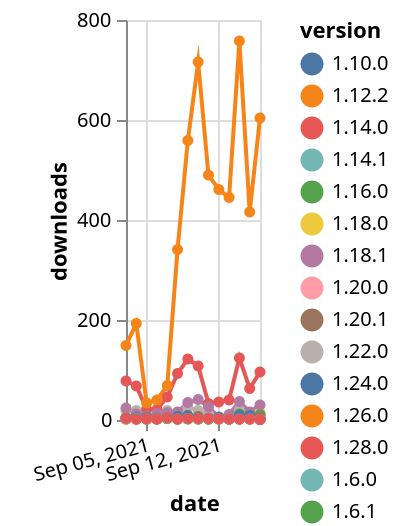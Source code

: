 {"$schema": "https://vega.github.io/schema/vega-lite/v5.json", "description": "A simple bar chart with embedded data.", "data": {"values": [{"date": "2021-09-03", "total": 2585, "delta": 2, "version": "1.6.0"}, {"date": "2021-09-04", "total": 2587, "delta": 2, "version": "1.6.0"}, {"date": "2021-09-05", "total": 2589, "delta": 2, "version": "1.6.0"}, {"date": "2021-09-06", "total": 2591, "delta": 2, "version": "1.6.0"}, {"date": "2021-09-07", "total": 2594, "delta": 3, "version": "1.6.0"}, {"date": "2021-09-08", "total": 2596, "delta": 2, "version": "1.6.0"}, {"date": "2021-09-09", "total": 2598, "delta": 2, "version": "1.6.0"}, {"date": "2021-09-10", "total": 2600, "delta": 2, "version": "1.6.0"}, {"date": "2021-09-11", "total": 2602, "delta": 2, "version": "1.6.0"}, {"date": "2021-09-12", "total": 2604, "delta": 2, "version": "1.6.0"}, {"date": "2021-09-13", "total": 2606, "delta": 2, "version": "1.6.0"}, {"date": "2021-09-14", "total": 2608, "delta": 2, "version": "1.6.0"}, {"date": "2021-09-15", "total": 2610, "delta": 2, "version": "1.6.0"}, {"date": "2021-09-16", "total": 2611, "delta": 1, "version": "1.6.0"}, {"date": "2021-09-03", "total": 5917, "delta": 2, "version": "1.18.0"}, {"date": "2021-09-04", "total": 5919, "delta": 2, "version": "1.18.0"}, {"date": "2021-09-05", "total": 5921, "delta": 2, "version": "1.18.0"}, {"date": "2021-09-06", "total": 5923, "delta": 2, "version": "1.18.0"}, {"date": "2021-09-07", "total": 5926, "delta": 3, "version": "1.18.0"}, {"date": "2021-09-08", "total": 5928, "delta": 2, "version": "1.18.0"}, {"date": "2021-09-09", "total": 5931, "delta": 3, "version": "1.18.0"}, {"date": "2021-09-10", "total": 5933, "delta": 2, "version": "1.18.0"}, {"date": "2021-09-11", "total": 5935, "delta": 2, "version": "1.18.0"}, {"date": "2021-09-12", "total": 5937, "delta": 2, "version": "1.18.0"}, {"date": "2021-09-13", "total": 5939, "delta": 2, "version": "1.18.0"}, {"date": "2021-09-14", "total": 5941, "delta": 2, "version": "1.18.0"}, {"date": "2021-09-15", "total": 5943, "delta": 2, "version": "1.18.0"}, {"date": "2021-09-16", "total": 5944, "delta": 1, "version": "1.18.0"}, {"date": "2021-09-03", "total": 2875, "delta": 2, "version": "1.6.1"}, {"date": "2021-09-04", "total": 2877, "delta": 2, "version": "1.6.1"}, {"date": "2021-09-05", "total": 2879, "delta": 2, "version": "1.6.1"}, {"date": "2021-09-06", "total": 2881, "delta": 2, "version": "1.6.1"}, {"date": "2021-09-07", "total": 2884, "delta": 3, "version": "1.6.1"}, {"date": "2021-09-08", "total": 2886, "delta": 2, "version": "1.6.1"}, {"date": "2021-09-09", "total": 2888, "delta": 2, "version": "1.6.1"}, {"date": "2021-09-10", "total": 2890, "delta": 2, "version": "1.6.1"}, {"date": "2021-09-11", "total": 2892, "delta": 2, "version": "1.6.1"}, {"date": "2021-09-12", "total": 2894, "delta": 2, "version": "1.6.1"}, {"date": "2021-09-13", "total": 2896, "delta": 2, "version": "1.6.1"}, {"date": "2021-09-14", "total": 2898, "delta": 2, "version": "1.6.1"}, {"date": "2021-09-15", "total": 2900, "delta": 2, "version": "1.6.1"}, {"date": "2021-09-16", "total": 2901, "delta": 1, "version": "1.6.1"}, {"date": "2021-09-03", "total": 30998, "delta": 20, "version": "1.22.0"}, {"date": "2021-09-04", "total": 31017, "delta": 19, "version": "1.22.0"}, {"date": "2021-09-05", "total": 31021, "delta": 4, "version": "1.22.0"}, {"date": "2021-09-06", "total": 31029, "delta": 8, "version": "1.22.0"}, {"date": "2021-09-07", "total": 31048, "delta": 19, "version": "1.22.0"}, {"date": "2021-09-08", "total": 31057, "delta": 9, "version": "1.22.0"}, {"date": "2021-09-09", "total": 31082, "delta": 25, "version": "1.22.0"}, {"date": "2021-09-10", "total": 31101, "delta": 19, "version": "1.22.0"}, {"date": "2021-09-11", "total": 31112, "delta": 11, "version": "1.22.0"}, {"date": "2021-09-12", "total": 31118, "delta": 6, "version": "1.22.0"}, {"date": "2021-09-13", "total": 31124, "delta": 6, "version": "1.22.0"}, {"date": "2021-09-14", "total": 31144, "delta": 20, "version": "1.22.0"}, {"date": "2021-09-15", "total": 31152, "delta": 8, "version": "1.22.0"}, {"date": "2021-09-16", "total": 31163, "delta": 11, "version": "1.22.0"}, {"date": "2021-09-03", "total": 4180, "delta": 78, "version": "1.28.0"}, {"date": "2021-09-04", "total": 4248, "delta": 68, "version": "1.28.0"}, {"date": "2021-09-05", "total": 4269, "delta": 21, "version": "1.28.0"}, {"date": "2021-09-06", "total": 4290, "delta": 21, "version": "1.28.0"}, {"date": "2021-09-07", "total": 4336, "delta": 46, "version": "1.28.0"}, {"date": "2021-09-08", "total": 4429, "delta": 93, "version": "1.28.0"}, {"date": "2021-09-09", "total": 4551, "delta": 122, "version": "1.28.0"}, {"date": "2021-09-10", "total": 4659, "delta": 108, "version": "1.28.0"}, {"date": "2021-09-11", "total": 4692, "delta": 33, "version": "1.28.0"}, {"date": "2021-09-12", "total": 4728, "delta": 36, "version": "1.28.0"}, {"date": "2021-09-13", "total": 4768, "delta": 40, "version": "1.28.0"}, {"date": "2021-09-14", "total": 4892, "delta": 124, "version": "1.28.0"}, {"date": "2021-09-15", "total": 4955, "delta": 63, "version": "1.28.0"}, {"date": "2021-09-16", "total": 5051, "delta": 96, "version": "1.28.0"}, {"date": "2021-09-03", "total": 24436, "delta": 4, "version": "1.10.0"}, {"date": "2021-09-04", "total": 24439, "delta": 3, "version": "1.10.0"}, {"date": "2021-09-05", "total": 24441, "delta": 2, "version": "1.10.0"}, {"date": "2021-09-06", "total": 24443, "delta": 2, "version": "1.10.0"}, {"date": "2021-09-07", "total": 24449, "delta": 6, "version": "1.10.0"}, {"date": "2021-09-08", "total": 24452, "delta": 3, "version": "1.10.0"}, {"date": "2021-09-09", "total": 24459, "delta": 7, "version": "1.10.0"}, {"date": "2021-09-10", "total": 24465, "delta": 6, "version": "1.10.0"}, {"date": "2021-09-11", "total": 24468, "delta": 3, "version": "1.10.0"}, {"date": "2021-09-12", "total": 24473, "delta": 5, "version": "1.10.0"}, {"date": "2021-09-13", "total": 24475, "delta": 2, "version": "1.10.0"}, {"date": "2021-09-14", "total": 24477, "delta": 2, "version": "1.10.0"}, {"date": "2021-09-15", "total": 24481, "delta": 4, "version": "1.10.0"}, {"date": "2021-09-16", "total": 24482, "delta": 1, "version": "1.10.0"}, {"date": "2021-09-03", "total": 28755, "delta": 149, "version": "1.26.0"}, {"date": "2021-09-04", "total": 28948, "delta": 193, "version": "1.26.0"}, {"date": "2021-09-05", "total": 28982, "delta": 34, "version": "1.26.0"}, {"date": "2021-09-06", "total": 29022, "delta": 40, "version": "1.26.0"}, {"date": "2021-09-07", "total": 29091, "delta": 69, "version": "1.26.0"}, {"date": "2021-09-08", "total": 29432, "delta": 341, "version": "1.26.0"}, {"date": "2021-09-09", "total": 29991, "delta": 559, "version": "1.26.0"}, {"date": "2021-09-10", "total": 30707, "delta": 716, "version": "1.26.0"}, {"date": "2021-09-11", "total": 31197, "delta": 490, "version": "1.26.0"}, {"date": "2021-09-12", "total": 31658, "delta": 461, "version": "1.26.0"}, {"date": "2021-09-13", "total": 32103, "delta": 445, "version": "1.26.0"}, {"date": "2021-09-14", "total": 32861, "delta": 758, "version": "1.26.0"}, {"date": "2021-09-15", "total": 33277, "delta": 416, "version": "1.26.0"}, {"date": "2021-09-16", "total": 33881, "delta": 604, "version": "1.26.0"}, {"date": "2021-09-03", "total": 11510, "delta": 6, "version": "1.6.3"}, {"date": "2021-09-04", "total": 11515, "delta": 5, "version": "1.6.3"}, {"date": "2021-09-05", "total": 11518, "delta": 3, "version": "1.6.3"}, {"date": "2021-09-06", "total": 11520, "delta": 2, "version": "1.6.3"}, {"date": "2021-09-07", "total": 11527, "delta": 7, "version": "1.6.3"}, {"date": "2021-09-08", "total": 11530, "delta": 3, "version": "1.6.3"}, {"date": "2021-09-09", "total": 11538, "delta": 8, "version": "1.6.3"}, {"date": "2021-09-10", "total": 11544, "delta": 6, "version": "1.6.3"}, {"date": "2021-09-11", "total": 11547, "delta": 3, "version": "1.6.3"}, {"date": "2021-09-12", "total": 11550, "delta": 3, "version": "1.6.3"}, {"date": "2021-09-13", "total": 11554, "delta": 4, "version": "1.6.3"}, {"date": "2021-09-14", "total": 11559, "delta": 5, "version": "1.6.3"}, {"date": "2021-09-15", "total": 11569, "delta": 10, "version": "1.6.3"}, {"date": "2021-09-16", "total": 11584, "delta": 15, "version": "1.6.3"}, {"date": "2021-09-03", "total": 1645, "delta": 2, "version": "1.20.0"}, {"date": "2021-09-04", "total": 1647, "delta": 2, "version": "1.20.0"}, {"date": "2021-09-05", "total": 1649, "delta": 2, "version": "1.20.0"}, {"date": "2021-09-06", "total": 1651, "delta": 2, "version": "1.20.0"}, {"date": "2021-09-07", "total": 1654, "delta": 3, "version": "1.20.0"}, {"date": "2021-09-08", "total": 1656, "delta": 2, "version": "1.20.0"}, {"date": "2021-09-09", "total": 1659, "delta": 3, "version": "1.20.0"}, {"date": "2021-09-10", "total": 1661, "delta": 2, "version": "1.20.0"}, {"date": "2021-09-11", "total": 1663, "delta": 2, "version": "1.20.0"}, {"date": "2021-09-12", "total": 1665, "delta": 2, "version": "1.20.0"}, {"date": "2021-09-13", "total": 1667, "delta": 2, "version": "1.20.0"}, {"date": "2021-09-14", "total": 1669, "delta": 2, "version": "1.20.0"}, {"date": "2021-09-15", "total": 1671, "delta": 2, "version": "1.20.0"}, {"date": "2021-09-16", "total": 1672, "delta": 1, "version": "1.20.0"}, {"date": "2021-09-03", "total": 13688, "delta": 4, "version": "1.8.4"}, {"date": "2021-09-04", "total": 13690, "delta": 2, "version": "1.8.4"}, {"date": "2021-09-05", "total": 13692, "delta": 2, "version": "1.8.4"}, {"date": "2021-09-06", "total": 13696, "delta": 4, "version": "1.8.4"}, {"date": "2021-09-07", "total": 13700, "delta": 4, "version": "1.8.4"}, {"date": "2021-09-08", "total": 13702, "delta": 2, "version": "1.8.4"}, {"date": "2021-09-09", "total": 13705, "delta": 3, "version": "1.8.4"}, {"date": "2021-09-10", "total": 13709, "delta": 4, "version": "1.8.4"}, {"date": "2021-09-11", "total": 13713, "delta": 4, "version": "1.8.4"}, {"date": "2021-09-12", "total": 13717, "delta": 4, "version": "1.8.4"}, {"date": "2021-09-13", "total": 13720, "delta": 3, "version": "1.8.4"}, {"date": "2021-09-14", "total": 13722, "delta": 2, "version": "1.8.4"}, {"date": "2021-09-15", "total": 13724, "delta": 2, "version": "1.8.4"}, {"date": "2021-09-16", "total": 13725, "delta": 1, "version": "1.8.4"}, {"date": "2021-09-03", "total": 18673, "delta": 5, "version": "1.16.0"}, {"date": "2021-09-04", "total": 18684, "delta": 11, "version": "1.16.0"}, {"date": "2021-09-05", "total": 18691, "delta": 7, "version": "1.16.0"}, {"date": "2021-09-06", "total": 18700, "delta": 9, "version": "1.16.0"}, {"date": "2021-09-07", "total": 18705, "delta": 5, "version": "1.16.0"}, {"date": "2021-09-08", "total": 18710, "delta": 5, "version": "1.16.0"}, {"date": "2021-09-09", "total": 18715, "delta": 5, "version": "1.16.0"}, {"date": "2021-09-10", "total": 18718, "delta": 3, "version": "1.16.0"}, {"date": "2021-09-11", "total": 18721, "delta": 3, "version": "1.16.0"}, {"date": "2021-09-12", "total": 18725, "delta": 4, "version": "1.16.0"}, {"date": "2021-09-13", "total": 18731, "delta": 6, "version": "1.16.0"}, {"date": "2021-09-14", "total": 18743, "delta": 12, "version": "1.16.0"}, {"date": "2021-09-15", "total": 18751, "delta": 8, "version": "1.16.0"}, {"date": "2021-09-16", "total": 18762, "delta": 11, "version": "1.16.0"}, {"date": "2021-09-03", "total": 43369, "delta": 24, "version": "1.18.1"}, {"date": "2021-09-04", "total": 43381, "delta": 12, "version": "1.18.1"}, {"date": "2021-09-05", "total": 43388, "delta": 7, "version": "1.18.1"}, {"date": "2021-09-06", "total": 43401, "delta": 13, "version": "1.18.1"}, {"date": "2021-09-07", "total": 43416, "delta": 15, "version": "1.18.1"}, {"date": "2021-09-08", "total": 43432, "delta": 16, "version": "1.18.1"}, {"date": "2021-09-09", "total": 43467, "delta": 35, "version": "1.18.1"}, {"date": "2021-09-10", "total": 43508, "delta": 41, "version": "1.18.1"}, {"date": "2021-09-11", "total": 43534, "delta": 26, "version": "1.18.1"}, {"date": "2021-09-12", "total": 43540, "delta": 6, "version": "1.18.1"}, {"date": "2021-09-13", "total": 43551, "delta": 11, "version": "1.18.1"}, {"date": "2021-09-14", "total": 43588, "delta": 37, "version": "1.18.1"}, {"date": "2021-09-15", "total": 43604, "delta": 16, "version": "1.18.1"}, {"date": "2021-09-16", "total": 43634, "delta": 30, "version": "1.18.1"}, {"date": "2021-09-03", "total": 7659, "delta": 4, "version": "1.20.1"}, {"date": "2021-09-04", "total": 7661, "delta": 2, "version": "1.20.1"}, {"date": "2021-09-05", "total": 7666, "delta": 5, "version": "1.20.1"}, {"date": "2021-09-06", "total": 7670, "delta": 4, "version": "1.20.1"}, {"date": "2021-09-07", "total": 7675, "delta": 5, "version": "1.20.1"}, {"date": "2021-09-08", "total": 7677, "delta": 2, "version": "1.20.1"}, {"date": "2021-09-09", "total": 7680, "delta": 3, "version": "1.20.1"}, {"date": "2021-09-10", "total": 7687, "delta": 7, "version": "1.20.1"}, {"date": "2021-09-11", "total": 7689, "delta": 2, "version": "1.20.1"}, {"date": "2021-09-12", "total": 7693, "delta": 4, "version": "1.20.1"}, {"date": "2021-09-13", "total": 7695, "delta": 2, "version": "1.20.1"}, {"date": "2021-09-14", "total": 7700, "delta": 5, "version": "1.20.1"}, {"date": "2021-09-15", "total": 7706, "delta": 6, "version": "1.20.1"}, {"date": "2021-09-16", "total": 7712, "delta": 6, "version": "1.20.1"}, {"date": "2021-09-03", "total": 11561, "delta": 3, "version": "1.24.0"}, {"date": "2021-09-04", "total": 11566, "delta": 5, "version": "1.24.0"}, {"date": "2021-09-05", "total": 11570, "delta": 4, "version": "1.24.0"}, {"date": "2021-09-06", "total": 11572, "delta": 2, "version": "1.24.0"}, {"date": "2021-09-07", "total": 11575, "delta": 3, "version": "1.24.0"}, {"date": "2021-09-08", "total": 11582, "delta": 7, "version": "1.24.0"}, {"date": "2021-09-09", "total": 11591, "delta": 9, "version": "1.24.0"}, {"date": "2021-09-10", "total": 11595, "delta": 4, "version": "1.24.0"}, {"date": "2021-09-11", "total": 11597, "delta": 2, "version": "1.24.0"}, {"date": "2021-09-12", "total": 11602, "delta": 5, "version": "1.24.0"}, {"date": "2021-09-13", "total": 11604, "delta": 2, "version": "1.24.0"}, {"date": "2021-09-14", "total": 11613, "delta": 9, "version": "1.24.0"}, {"date": "2021-09-15", "total": 11622, "delta": 9, "version": "1.24.0"}, {"date": "2021-09-16", "total": 11624, "delta": 2, "version": "1.24.0"}, {"date": "2021-09-03", "total": 3374, "delta": 2, "version": "1.12.2"}, {"date": "2021-09-04", "total": 3376, "delta": 2, "version": "1.12.2"}, {"date": "2021-09-05", "total": 3378, "delta": 2, "version": "1.12.2"}, {"date": "2021-09-06", "total": 3380, "delta": 2, "version": "1.12.2"}, {"date": "2021-09-07", "total": 3383, "delta": 3, "version": "1.12.2"}, {"date": "2021-09-08", "total": 3385, "delta": 2, "version": "1.12.2"}, {"date": "2021-09-09", "total": 3388, "delta": 3, "version": "1.12.2"}, {"date": "2021-09-10", "total": 3390, "delta": 2, "version": "1.12.2"}, {"date": "2021-09-11", "total": 3392, "delta": 2, "version": "1.12.2"}, {"date": "2021-09-12", "total": 3394, "delta": 2, "version": "1.12.2"}, {"date": "2021-09-13", "total": 3396, "delta": 2, "version": "1.12.2"}, {"date": "2021-09-14", "total": 3398, "delta": 2, "version": "1.12.2"}, {"date": "2021-09-15", "total": 3400, "delta": 2, "version": "1.12.2"}, {"date": "2021-09-16", "total": 3401, "delta": 1, "version": "1.12.2"}, {"date": "2021-09-03", "total": 32515, "delta": 3, "version": "1.14.1"}, {"date": "2021-09-04", "total": 32518, "delta": 3, "version": "1.14.1"}, {"date": "2021-09-05", "total": 32520, "delta": 2, "version": "1.14.1"}, {"date": "2021-09-06", "total": 32522, "delta": 2, "version": "1.14.1"}, {"date": "2021-09-07", "total": 32525, "delta": 3, "version": "1.14.1"}, {"date": "2021-09-08", "total": 32527, "delta": 2, "version": "1.14.1"}, {"date": "2021-09-09", "total": 32530, "delta": 3, "version": "1.14.1"}, {"date": "2021-09-10", "total": 32532, "delta": 2, "version": "1.14.1"}, {"date": "2021-09-11", "total": 32534, "delta": 2, "version": "1.14.1"}, {"date": "2021-09-12", "total": 32536, "delta": 2, "version": "1.14.1"}, {"date": "2021-09-13", "total": 32538, "delta": 2, "version": "1.14.1"}, {"date": "2021-09-14", "total": 32540, "delta": 2, "version": "1.14.1"}, {"date": "2021-09-15", "total": 32542, "delta": 2, "version": "1.14.1"}, {"date": "2021-09-16", "total": 32543, "delta": 1, "version": "1.14.1"}, {"date": "2021-09-03", "total": 17906, "delta": 3, "version": "1.14.0"}, {"date": "2021-09-04", "total": 17908, "delta": 2, "version": "1.14.0"}, {"date": "2021-09-05", "total": 17910, "delta": 2, "version": "1.14.0"}, {"date": "2021-09-06", "total": 17912, "delta": 2, "version": "1.14.0"}, {"date": "2021-09-07", "total": 17916, "delta": 4, "version": "1.14.0"}, {"date": "2021-09-08", "total": 17918, "delta": 2, "version": "1.14.0"}, {"date": "2021-09-09", "total": 17921, "delta": 3, "version": "1.14.0"}, {"date": "2021-09-10", "total": 17924, "delta": 3, "version": "1.14.0"}, {"date": "2021-09-11", "total": 17927, "delta": 3, "version": "1.14.0"}, {"date": "2021-09-12", "total": 17929, "delta": 2, "version": "1.14.0"}, {"date": "2021-09-13", "total": 17931, "delta": 2, "version": "1.14.0"}, {"date": "2021-09-14", "total": 17933, "delta": 2, "version": "1.14.0"}, {"date": "2021-09-15", "total": 17935, "delta": 2, "version": "1.14.0"}, {"date": "2021-09-16", "total": 17936, "delta": 1, "version": "1.14.0"}]}, "width": "container", "mark": {"type": "line", "point": {"filled": true}}, "encoding": {"x": {"field": "date", "type": "temporal", "timeUnit": "yearmonthdate", "title": "date", "axis": {"labelAngle": -15}}, "y": {"field": "delta", "type": "quantitative", "title": "downloads"}, "color": {"field": "version", "type": "nominal"}, "tooltip": {"field": "delta"}}}